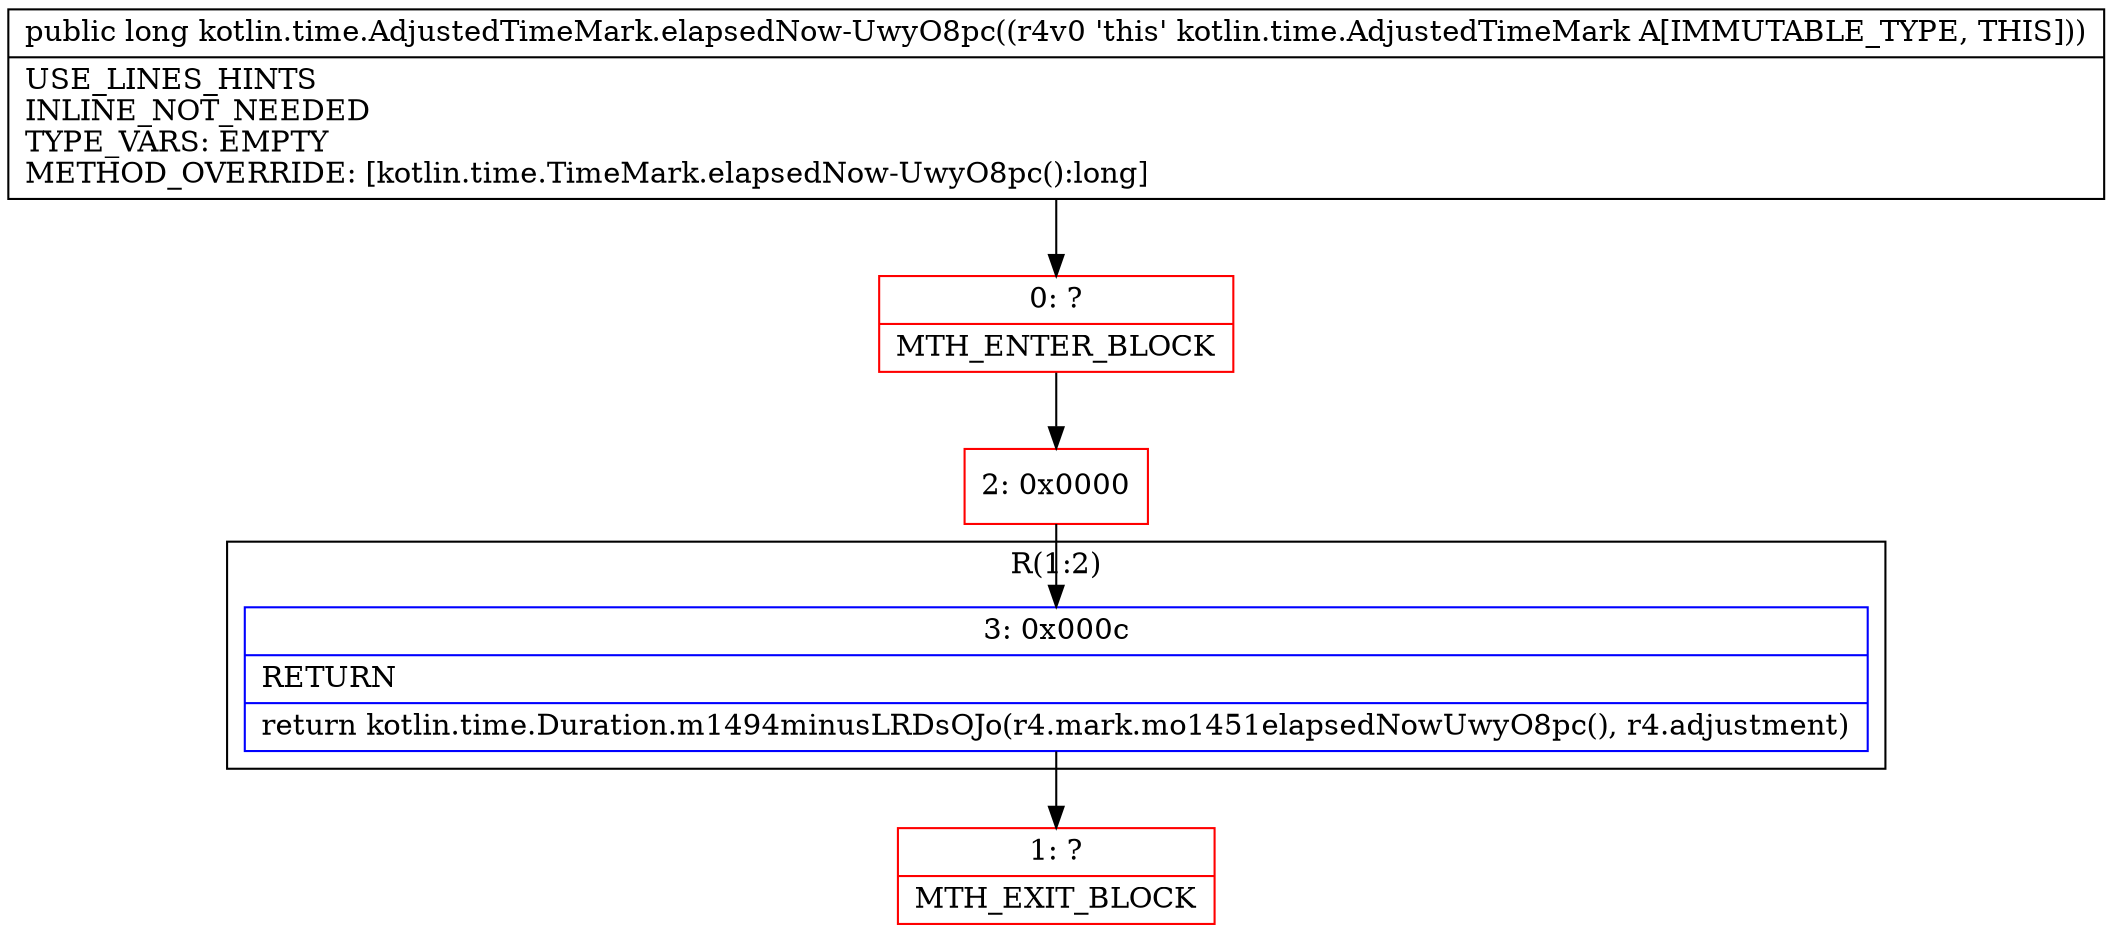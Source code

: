 digraph "CFG forkotlin.time.AdjustedTimeMark.elapsedNow\-UwyO8pc()J" {
subgraph cluster_Region_537843152 {
label = "R(1:2)";
node [shape=record,color=blue];
Node_3 [shape=record,label="{3\:\ 0x000c|RETURN\l|return kotlin.time.Duration.m1494minusLRDsOJo(r4.mark.mo1451elapsedNowUwyO8pc(), r4.adjustment)\l}"];
}
Node_0 [shape=record,color=red,label="{0\:\ ?|MTH_ENTER_BLOCK\l}"];
Node_2 [shape=record,color=red,label="{2\:\ 0x0000}"];
Node_1 [shape=record,color=red,label="{1\:\ ?|MTH_EXIT_BLOCK\l}"];
MethodNode[shape=record,label="{public long kotlin.time.AdjustedTimeMark.elapsedNow\-UwyO8pc((r4v0 'this' kotlin.time.AdjustedTimeMark A[IMMUTABLE_TYPE, THIS]))  | USE_LINES_HINTS\lINLINE_NOT_NEEDED\lTYPE_VARS: EMPTY\lMETHOD_OVERRIDE: [kotlin.time.TimeMark.elapsedNow\-UwyO8pc():long]\l}"];
MethodNode -> Node_0;Node_3 -> Node_1;
Node_0 -> Node_2;
Node_2 -> Node_3;
}

